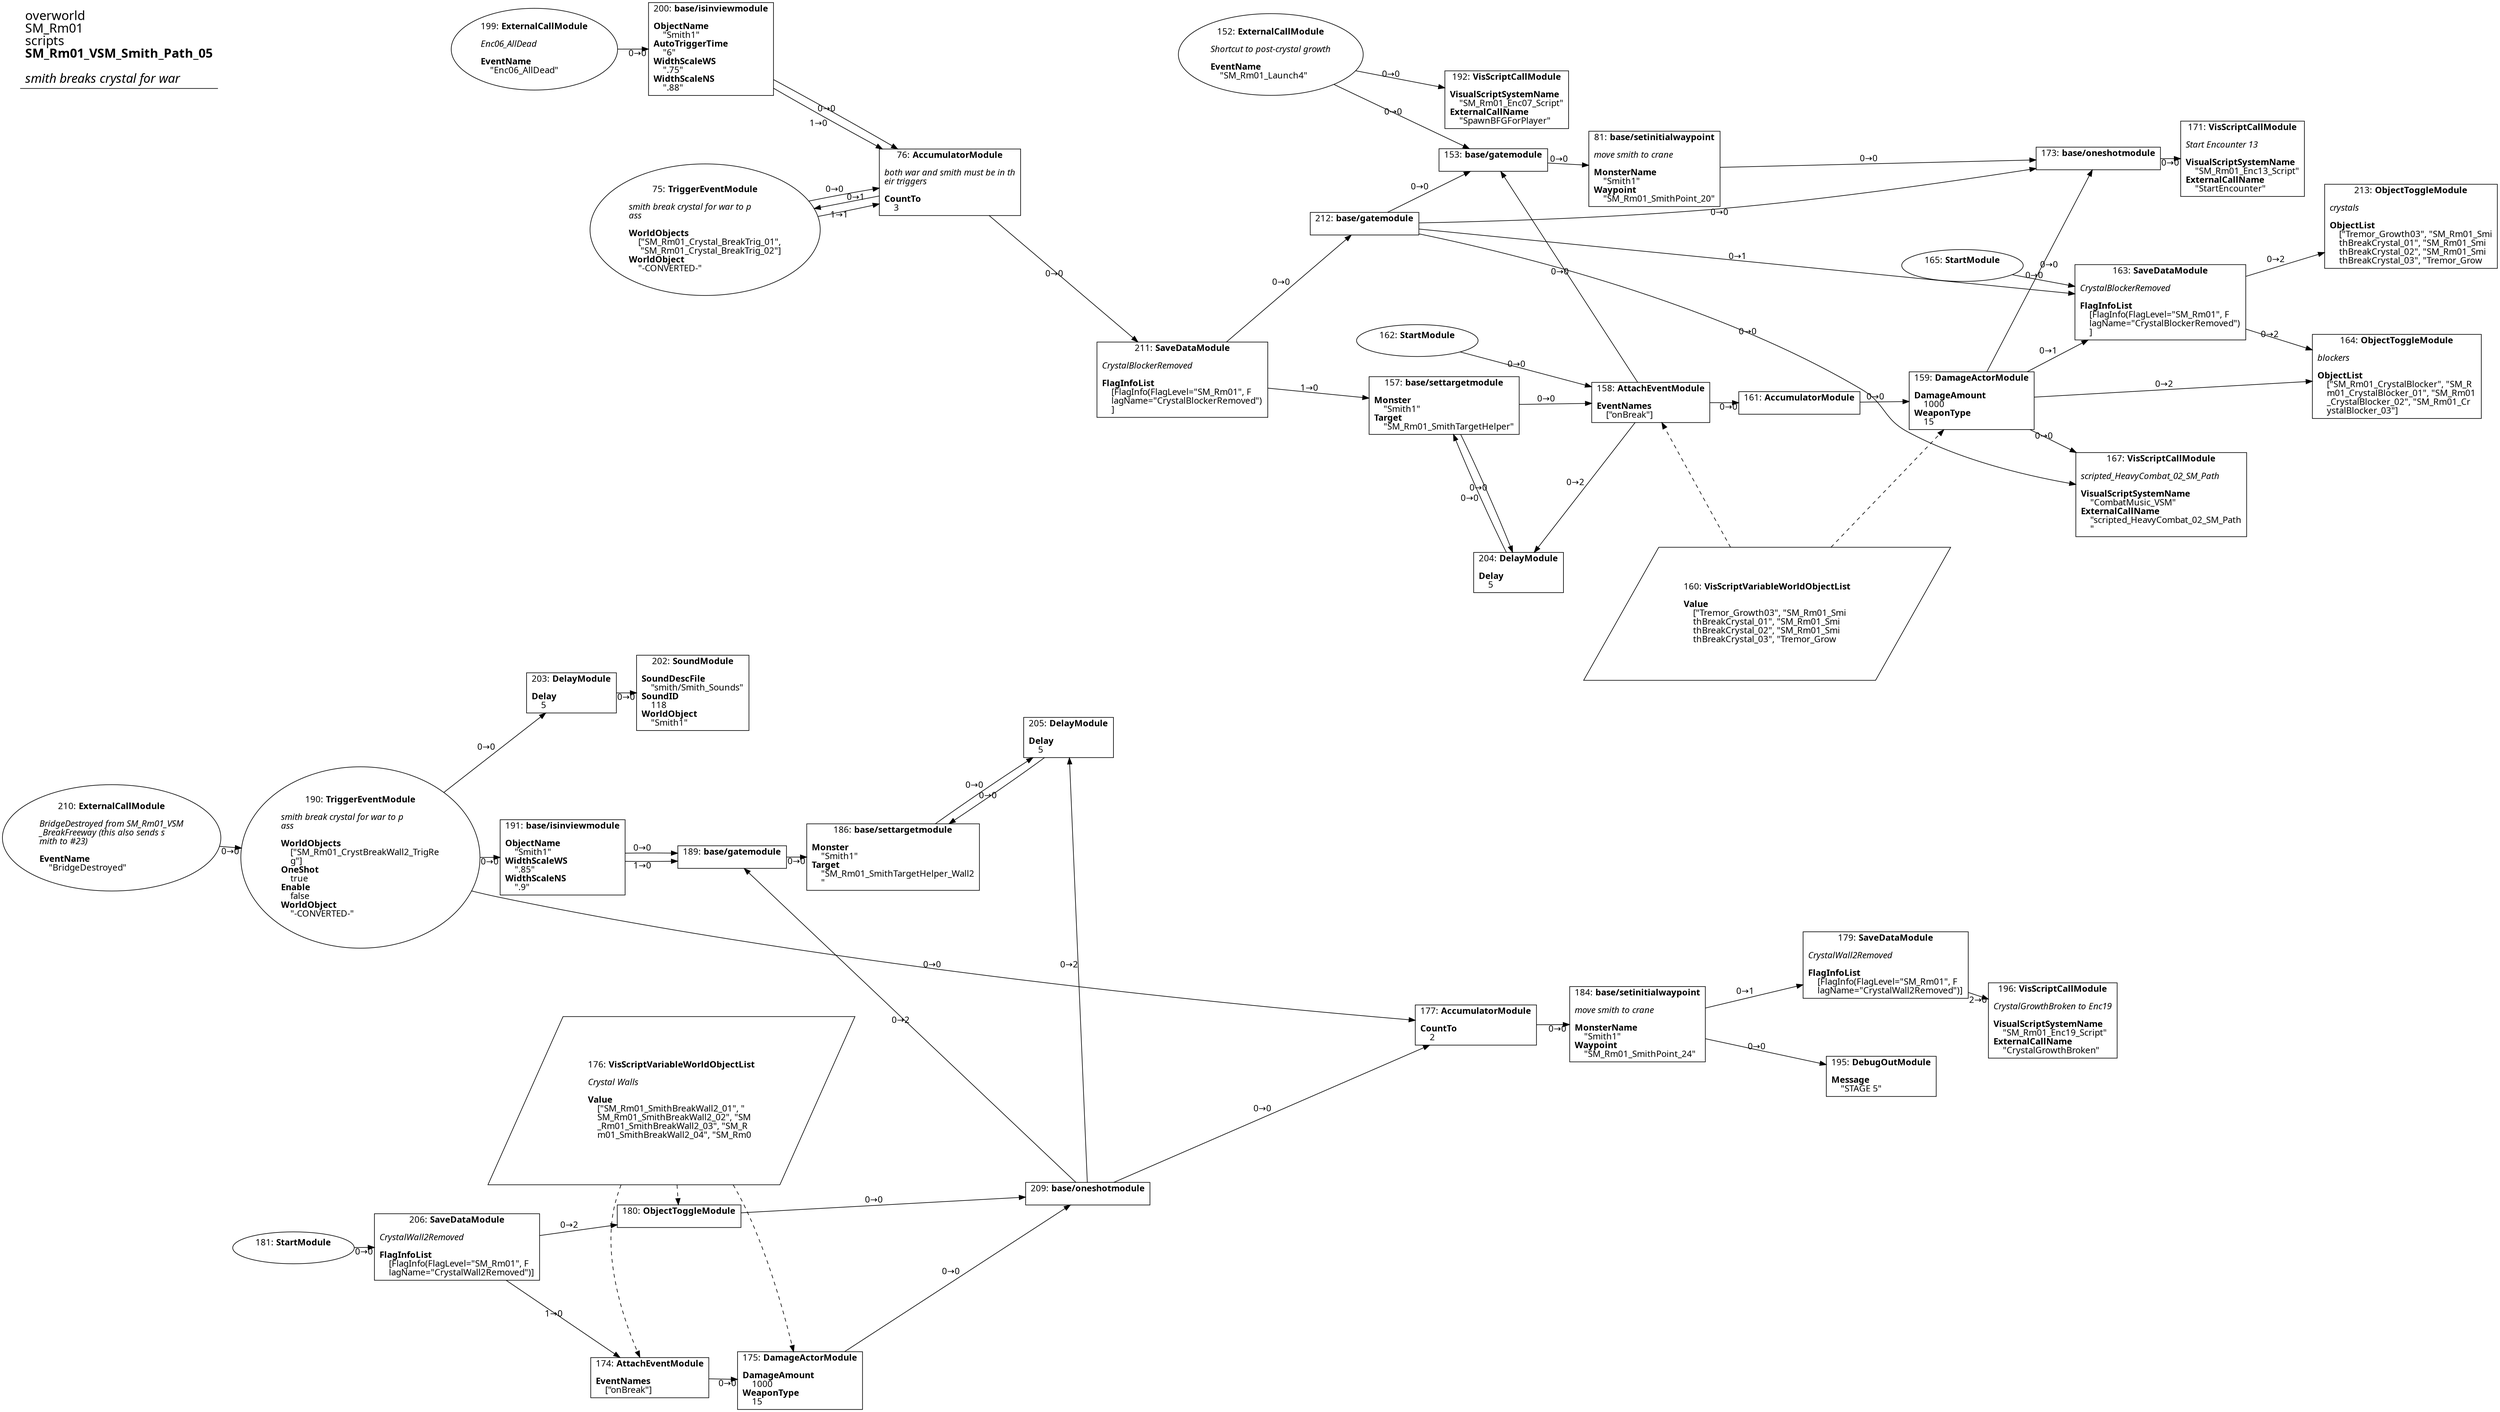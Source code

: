 digraph {
    layout = fdp;
    overlap = prism;
    sep = "+16";
    splines = spline;

    node [ shape = box ];

    graph [ fontname = "Segoe UI" ];
    node [ fontname = "Segoe UI" ];
    edge [ fontname = "Segoe UI" ];

    75 [ label = <75: <b>TriggerEventModule</b><br/><br/><i>smith break crystal for war to p<br align="left"/>ass<br align="left"/></i><br align="left"/><b>WorldObjects</b><br align="left"/>    [&quot;SM_Rm01_Crystal_BreakTrig_01&quot;,<br align="left"/>     &quot;SM_Rm01_Crystal_BreakTrig_02&quot;]<br align="left"/><b>WorldObject</b><br align="left"/>    &quot;-CONVERTED-&quot;<br align="left"/>> ];
    75 [ shape = oval ]
    75 [ pos = "-1.281,0.065000005!" ];
    75 -> 76 [ label = "0→0" ];
    75 -> 76 [ label = "1→1" ];

    76 [ label = <76: <b>AccumulatorModule</b><br/><br/><i>both war and smith must be in th<br align="left"/>eir triggers<br align="left"/></i><br align="left"/><b>CountTo</b><br align="left"/>    3<br align="left"/>> ];
    76 [ pos = "-0.95800006,0.126!" ];
    76 -> 75 [ label = "0→1" ];
    76 -> 211 [ label = "0→0" ];

    81 [ label = <81: <b>base/setinitialwaypoint</b><br/><br/><i>move smith to crane<br align="left"/></i><br align="left"/><b>MonsterName</b><br align="left"/>    &quot;Smith1&quot;<br align="left"/><b>Waypoint</b><br align="left"/>    &quot;SM_Rm01_SmithPoint_20&quot;<br align="left"/>> ];
    81 [ pos = "-0.07,0.157!" ];
    81 -> 173 [ label = "0→0" ];

    152 [ label = <152: <b>ExternalCallModule</b><br/><br/><i>Shortcut to post-crystal growth<br align="left"/></i><br align="left"/><b>EventName</b><br align="left"/>    &quot;SM_Rm01_Launch4&quot;<br align="left"/>> ];
    152 [ shape = oval ]
    152 [ pos = "-0.531,0.289!" ];
    152 -> 153 [ label = "0→0" ];
    152 -> 192 [ label = "0→0" ];

    153 [ label = <153: <b>base/gatemodule</b><br/><br/>> ];
    153 [ pos = "-0.23900001,0.157!" ];
    153 -> 81 [ label = "0→0" ];

    157 [ label = <157: <b>base/settargetmodule</b><br/><br/><b>Monster</b><br align="left"/>    &quot;Smith1&quot;<br align="left"/><b>Target</b><br align="left"/>    &quot;SM_Rm01_SmithTargetHelper&quot;<br align="left"/>> ];
    157 [ pos = "-0.316,-0.157!" ];
    157 -> 158 [ label = "0→0" ];
    157 -> 204 [ label = "0→0" ];

    158 [ label = <158: <b>AttachEventModule</b><br/><br/><b>EventNames</b><br align="left"/>    [&quot;onBreak&quot;]<br align="left"/>> ];
    158 [ pos = "-0.047000002,-0.157!" ];
    158 -> 161 [ label = "0→0" ];
    158 -> 153 [ label = "0→0" ];
    158 -> 204 [ label = "0→2" ];
    160 -> 158 [ style = dashed ];

    159 [ label = <159: <b>DamageActorModule</b><br/><br/><b>DamageAmount</b><br align="left"/>    1000<br align="left"/><b>WeaponType</b><br align="left"/>    15<br align="left"/>> ];
    159 [ pos = "0.37500003,-0.157!" ];
    159 -> 163 [ label = "0→1" ];
    159 -> 167 [ label = "0→0" ];
    159 -> 164 [ label = "0→2" ];
    159 -> 173 [ label = "0→0" ];
    160 -> 159 [ style = dashed ];

    160 [ label = <160: <b>VisScriptVariableWorldObjectList</b><br/><br/><b>Value</b><br align="left"/>    [&quot;Tremor_Growth03&quot;, &quot;SM_Rm01_Smi<br align="left"/>    thBreakCrystal_01&quot;, &quot;SM_Rm01_Smi<br align="left"/>    thBreakCrystal_02&quot;, &quot;SM_Rm01_Smi<br align="left"/>    thBreakCrystal_03&quot;, &quot;Tremor_Grow<br align="left"/>> ];
    160 [ shape = parallelogram ]
    160 [ pos = "0.095000006,-0.43600002!" ];

    161 [ label = <161: <b>AccumulatorModule</b><br/><br/>> ];
    161 [ pos = "0.14500001,-0.157!" ];
    161 -> 159 [ label = "0→0" ];

    162 [ label = <162: <b>StartModule</b><br/><br/>> ];
    162 [ shape = oval ]
    162 [ pos = "-0.344,-0.089!" ];
    162 -> 158 [ label = "0→0" ];

    163 [ label = <163: <b>SaveDataModule</b><br/><br/><i>CrystalBlockerRemoved<br align="left"/></i><br align="left"/><b>FlagInfoList</b><br align="left"/>    [FlagInfo(FlagLevel=&quot;SM_Rm01&quot;, F<br align="left"/>    lagName=&quot;CrystalBlockerRemoved&quot;)<br align="left"/>    ]<br align="left"/>> ];
    163 [ pos = "0.623,-0.028!" ];
    163 -> 164 [ label = "0→2" ];
    163 -> 213 [ label = "0→2" ];

    164 [ label = <164: <b>ObjectToggleModule</b><br/><br/><i>blockers<br align="left"/></i><br align="left"/><b>ObjectList</b><br align="left"/>    [&quot;SM_Rm01_CrystalBlocker&quot;, &quot;SM_R<br align="left"/>    m01_CrystalBlocker_01&quot;, &quot;SM_Rm01<br align="left"/>    _CrystalBlocker_02&quot;, &quot;SM_Rm01_Cr<br align="left"/>    ystalBlocker_03&quot;]<br align="left"/>> ];
    164 [ pos = "0.90500003,-0.11100001!" ];

    165 [ label = <165: <b>StartModule</b><br/><br/>> ];
    165 [ shape = oval ]
    165 [ pos = "0.36900002,0.019000001!" ];
    165 -> 163 [ label = "0→0" ];

    167 [ label = <167: <b>VisScriptCallModule</b><br/><br/><i>scripted_HeavyCombat_02_SM_Path<br align="left"/></i><br align="left"/><b>VisualScriptSystemName</b><br align="left"/>    &quot;CombatMusic_VSM&quot;<br align="left"/><b>ExternalCallName</b><br align="left"/>    &quot;scripted_HeavyCombat_02_SM_Path<br align="left"/>    &quot;<br align="left"/>> ];
    167 [ pos = "0.615,-0.277!" ];

    171 [ label = <171: <b>VisScriptCallModule</b><br/><br/><i>Start Encounter 13<br align="left"/></i><br align="left"/><b>VisualScriptSystemName</b><br align="left"/>    &quot;SM_Rm01_Enc13_Script&quot;<br align="left"/><b>ExternalCallName</b><br align="left"/>    &quot;StartEncounter&quot;<br align="left"/>> ];
    171 [ pos = "0.73600006,0.15400001!" ];

    173 [ label = <173: <b>base/oneshotmodule</b><br/><br/>> ];
    173 [ pos = "0.57600003,0.15400001!" ];
    173 -> 171 [ label = "0→0" ];

    174 [ label = <174: <b>AttachEventModule</b><br/><br/><b>EventNames</b><br align="left"/>    [&quot;onBreak&quot;]<br align="left"/>> ];
    174 [ pos = "-1.3440001,-1.4030001!" ];
    174 -> 175 [ label = "0→0" ];
    176 -> 174 [ style = dashed ];

    175 [ label = <175: <b>DamageActorModule</b><br/><br/><b>DamageAmount</b><br align="left"/>    1000<br align="left"/><b>WeaponType</b><br align="left"/>    15<br align="left"/>> ];
    175 [ pos = "-1.1570001,-1.4030001!" ];
    175 -> 209 [ label = "0→0" ];
    176 -> 175 [ style = dashed ];

    176 [ label = <176: <b>VisScriptVariableWorldObjectList</b><br/><br/><i>Crystal Walls<br align="left"/></i><br align="left"/><b>Value</b><br align="left"/>    [&quot;SM_Rm01_SmithBreakWall2_01&quot;, &quot;<br align="left"/>    SM_Rm01_SmithBreakWall2_02&quot;, &quot;SM<br align="left"/>    _Rm01_SmithBreakWall2_03&quot;, &quot;SM_R<br align="left"/>    m01_SmithBreakWall2_04&quot;, &quot;SM_Rm0<br align="left"/>> ];
    176 [ shape = parallelogram ]
    176 [ pos = "-1.3360001,-1.121!" ];

    177 [ label = <177: <b>AccumulatorModule</b><br/><br/><b>CountTo</b><br align="left"/>    2<br align="left"/>> ];
    177 [ pos = "-0.26900002,-0.98!" ];
    177 -> 184 [ label = "0→0" ];

    179 [ label = <179: <b>SaveDataModule</b><br/><br/><i>CrystalWall2Removed<br align="left"/></i><br align="left"/><b>FlagInfoList</b><br align="left"/>    [FlagInfo(FlagLevel=&quot;SM_Rm01&quot;, F<br align="left"/>    lagName=&quot;CrystalWall2Removed&quot;)]<br align="left"/>> ];
    179 [ pos = "0.272,-0.90200007!" ];
    179 -> 196 [ label = "2→0" ];

    180 [ label = <180: <b>ObjectToggleModule</b><br/><br/>> ];
    180 [ pos = "-1.332,-1.1800001!" ];
    180 -> 209 [ label = "0→0" ];
    176 -> 180 [ style = dashed ];

    181 [ label = <181: <b>StartModule</b><br/><br/>> ];
    181 [ shape = oval ]
    181 [ pos = "-1.7420001,-1.266!" ];
    181 -> 206 [ label = "0→0" ];

    184 [ label = <184: <b>base/setinitialwaypoint</b><br/><br/><i>move smith to crane<br align="left"/></i><br align="left"/><b>MonsterName</b><br align="left"/>    &quot;Smith1&quot;<br align="left"/><b>Waypoint</b><br align="left"/>    &quot;SM_Rm01_SmithPoint_24&quot;<br align="left"/>> ];
    184 [ pos = "-0.057000004,-0.97900003!" ];
    184 -> 195 [ label = "0→0" ];
    184 -> 179 [ label = "0→1" ];

    186 [ label = <186: <b>base/settargetmodule</b><br/><br/><b>Monster</b><br align="left"/>    &quot;Smith1&quot;<br align="left"/><b>Target</b><br align="left"/>    &quot;SM_Rm01_SmithTargetHelper_Wall2<br align="left"/>    &quot;<br align="left"/>> ];
    186 [ pos = "-1.0580001,-0.75900006!" ];
    186 -> 205 [ label = "0→0" ];

    189 [ label = <189: <b>base/gatemodule</b><br/><br/>> ];
    189 [ pos = "-1.2260001,-0.75900006!" ];
    189 -> 186 [ label = "0→0" ];

    190 [ label = <190: <b>TriggerEventModule</b><br/><br/><i>smith break crystal for war to p<br align="left"/>ass<br align="left"/></i><br align="left"/><b>WorldObjects</b><br align="left"/>    [&quot;SM_Rm01_CrystBreakWall2_TrigRe<br align="left"/>    g&quot;]<br align="left"/><b>OneShot</b><br align="left"/>    true<br align="left"/><b>Enable</b><br align="left"/>    false<br align="left"/><b>WorldObject</b><br align="left"/>    &quot;-CONVERTED-&quot;<br align="left"/>> ];
    190 [ shape = oval ]
    190 [ pos = "-1.7320001,-0.75900006!" ];
    190 -> 191 [ label = "0→0" ];
    190 -> 203 [ label = "0→0" ];
    190 -> 177 [ label = "0→0" ];

    191 [ label = <191: <b>base/isinviewmodule</b><br/><br/><b>ObjectName</b><br align="left"/>    &quot;Smith1&quot;<br align="left"/><b>WidthScaleWS</b><br align="left"/>    &quot;.85&quot;<br align="left"/><b>WidthScaleNS</b><br align="left"/>    &quot;.9&quot;<br align="left"/>> ];
    191 [ pos = "-1.4760001,-0.75900006!" ];
    191 -> 189 [ label = "0→0" ];
    191 -> 189 [ label = "1→0" ];

    192 [ label = <192: <b>VisScriptCallModule</b><br/><br/><b>VisualScriptSystemName</b><br align="left"/>    &quot;SM_Rm01_Enc07_Script&quot;<br align="left"/><b>ExternalCallName</b><br align="left"/>    &quot;SpawnBFGForPlayer&quot;<br align="left"/>> ];
    192 [ pos = "-0.21900001,0.224!" ];

    195 [ label = <195: <b>DebugOutModule</b><br/><br/><b>Message</b><br align="left"/>    &quot;STAGE 5&quot;<br align="left"/>> ];
    195 [ pos = "0.263,-1.047!" ];

    196 [ label = <196: <b>VisScriptCallModule</b><br/><br/><i>CrystalGrowthBroken to Enc19<br align="left"/></i><br align="left"/><b>VisualScriptSystemName</b><br align="left"/>    &quot;SM_Rm01_Enc19_Script&quot;<br align="left"/><b>ExternalCallName</b><br align="left"/>    &quot;CrystalGrowthBroken&quot;<br align="left"/>> ];
    196 [ pos = "0.48000002,-0.9710001!" ];

    199 [ label = <199: <b>ExternalCallModule</b><br/><br/><i>Enc06_AllDead<br align="left"/></i><br align="left"/><b>EventName</b><br align="left"/>    &quot;Enc06_AllDead&quot;<br align="left"/>> ];
    199 [ shape = oval ]
    199 [ pos = "-1.5050001,0.30200002!" ];
    199 -> 200 [ label = "0→0" ];

    200 [ label = <200: <b>base/isinviewmodule</b><br/><br/><b>ObjectName</b><br align="left"/>    &quot;Smith1&quot;<br align="left"/><b>AutoTriggerTime</b><br align="left"/>    &quot;6&quot;<br align="left"/><b>WidthScaleWS</b><br align="left"/>    &quot;.75&quot;<br align="left"/><b>WidthScaleNS</b><br align="left"/>    &quot;.88&quot;<br align="left"/>> ];
    200 [ pos = "-1.273,0.30200002!" ];
    200 -> 76 [ label = "0→0" ];
    200 -> 76 [ label = "1→0" ];

    202 [ label = <202: <b>SoundModule</b><br/><br/><b>SoundDescFile</b><br align="left"/>    &quot;smith/Smith_Sounds&quot;<br align="left"/><b>SoundID</b><br align="left"/>    118<br align="left"/><b>WorldObject</b><br align="left"/>    &quot;Smith1&quot;<br align="left"/>> ];
    202 [ pos = "-1.299,-0.54300004!" ];

    203 [ label = <203: <b>DelayModule</b><br/><br/><b>Delay</b><br align="left"/>    5<br align="left"/>> ];
    203 [ pos = "-1.457,-0.54300004!" ];
    203 -> 202 [ label = "0→0" ];

    204 [ label = <204: <b>DelayModule</b><br/><br/><b>Delay</b><br align="left"/>    5<br align="left"/>> ];
    204 [ pos = "-0.2,-0.38700002!" ];
    204 -> 157 [ label = "0→0" ];

    205 [ label = <205: <b>DelayModule</b><br/><br/><b>Delay</b><br align="left"/>    5<br align="left"/>> ];
    205 [ pos = "-0.814,-0.60200006!" ];
    205 -> 186 [ label = "0→0" ];

    206 [ label = <206: <b>SaveDataModule</b><br/><br/><i>CrystalWall2Removed<br align="left"/></i><br align="left"/><b>FlagInfoList</b><br align="left"/>    [FlagInfo(FlagLevel=&quot;SM_Rm01&quot;, F<br align="left"/>    lagName=&quot;CrystalWall2Removed&quot;)]<br align="left"/>> ];
    206 [ pos = "-1.562,-1.2650001!" ];
    206 -> 180 [ label = "0→2" ];
    206 -> 174 [ label = "1→0" ];

    209 [ label = <209: <b>base/oneshotmodule</b><br/><br/>> ];
    209 [ pos = "-0.78800005,-1.192!" ];
    209 -> 177 [ label = "0→0" ];
    209 -> 205 [ label = "0→2" ];
    209 -> 189 [ label = "0→2" ];

    210 [ label = <210: <b>ExternalCallModule</b><br/><br/><i>BridgeDestroyed from SM_Rm01_VSM<br align="left"/>_BreakFreeway (this also sends s<br align="left"/>mith to #23)<br align="left"/></i><br align="left"/><b>EventName</b><br align="left"/>    &quot;BridgeDestroyed&quot;<br align="left"/>> ];
    210 [ shape = oval ]
    210 [ pos = "-2.0470002,-0.734!" ];
    210 -> 190 [ label = "0→0" ];

    211 [ label = <211: <b>SaveDataModule</b><br/><br/><i>CrystalBlockerRemoved<br align="left"/></i><br align="left"/><b>FlagInfoList</b><br align="left"/>    [FlagInfo(FlagLevel=&quot;SM_Rm01&quot;, F<br align="left"/>    lagName=&quot;CrystalBlockerRemoved&quot;)<br align="left"/>    ]<br align="left"/>> ];
    211 [ pos = "-0.652,-0.134!" ];
    211 -> 157 [ label = "1→0" ];
    211 -> 212 [ label = "0→0" ];

    212 [ label = <212: <b>base/gatemodule</b><br/><br/>> ];
    212 [ pos = "-0.409,0.068!" ];
    212 -> 153 [ label = "0→0" ];
    212 -> 173 [ label = "0→0" ];
    212 -> 163 [ label = "0→1" ];
    212 -> 167 [ label = "0→0" ];

    213 [ label = <213: <b>ObjectToggleModule</b><br/><br/><i>crystals<br align="left"/></i><br align="left"/><b>ObjectList</b><br align="left"/>    [&quot;Tremor_Growth03&quot;, &quot;SM_Rm01_Smi<br align="left"/>    thBreakCrystal_01&quot;, &quot;SM_Rm01_Smi<br align="left"/>    thBreakCrystal_02&quot;, &quot;SM_Rm01_Smi<br align="left"/>    thBreakCrystal_03&quot;, &quot;Tremor_Grow<br align="left"/>> ];
    213 [ pos = "0.90500003,0.087000005!" ];

    title [ pos = "-2.048,0.303!" ];
    title [ shape = underline ];
    title [ label = <<font point-size="20">overworld<br align="left"/>SM_Rm01<br align="left"/>scripts<br align="left"/><b>SM_Rm01_VSM_Smith_Path_05</b><br align="left"/><br/><i>smith breaks crystal for war</i><br align="left"/></font>> ];
}
